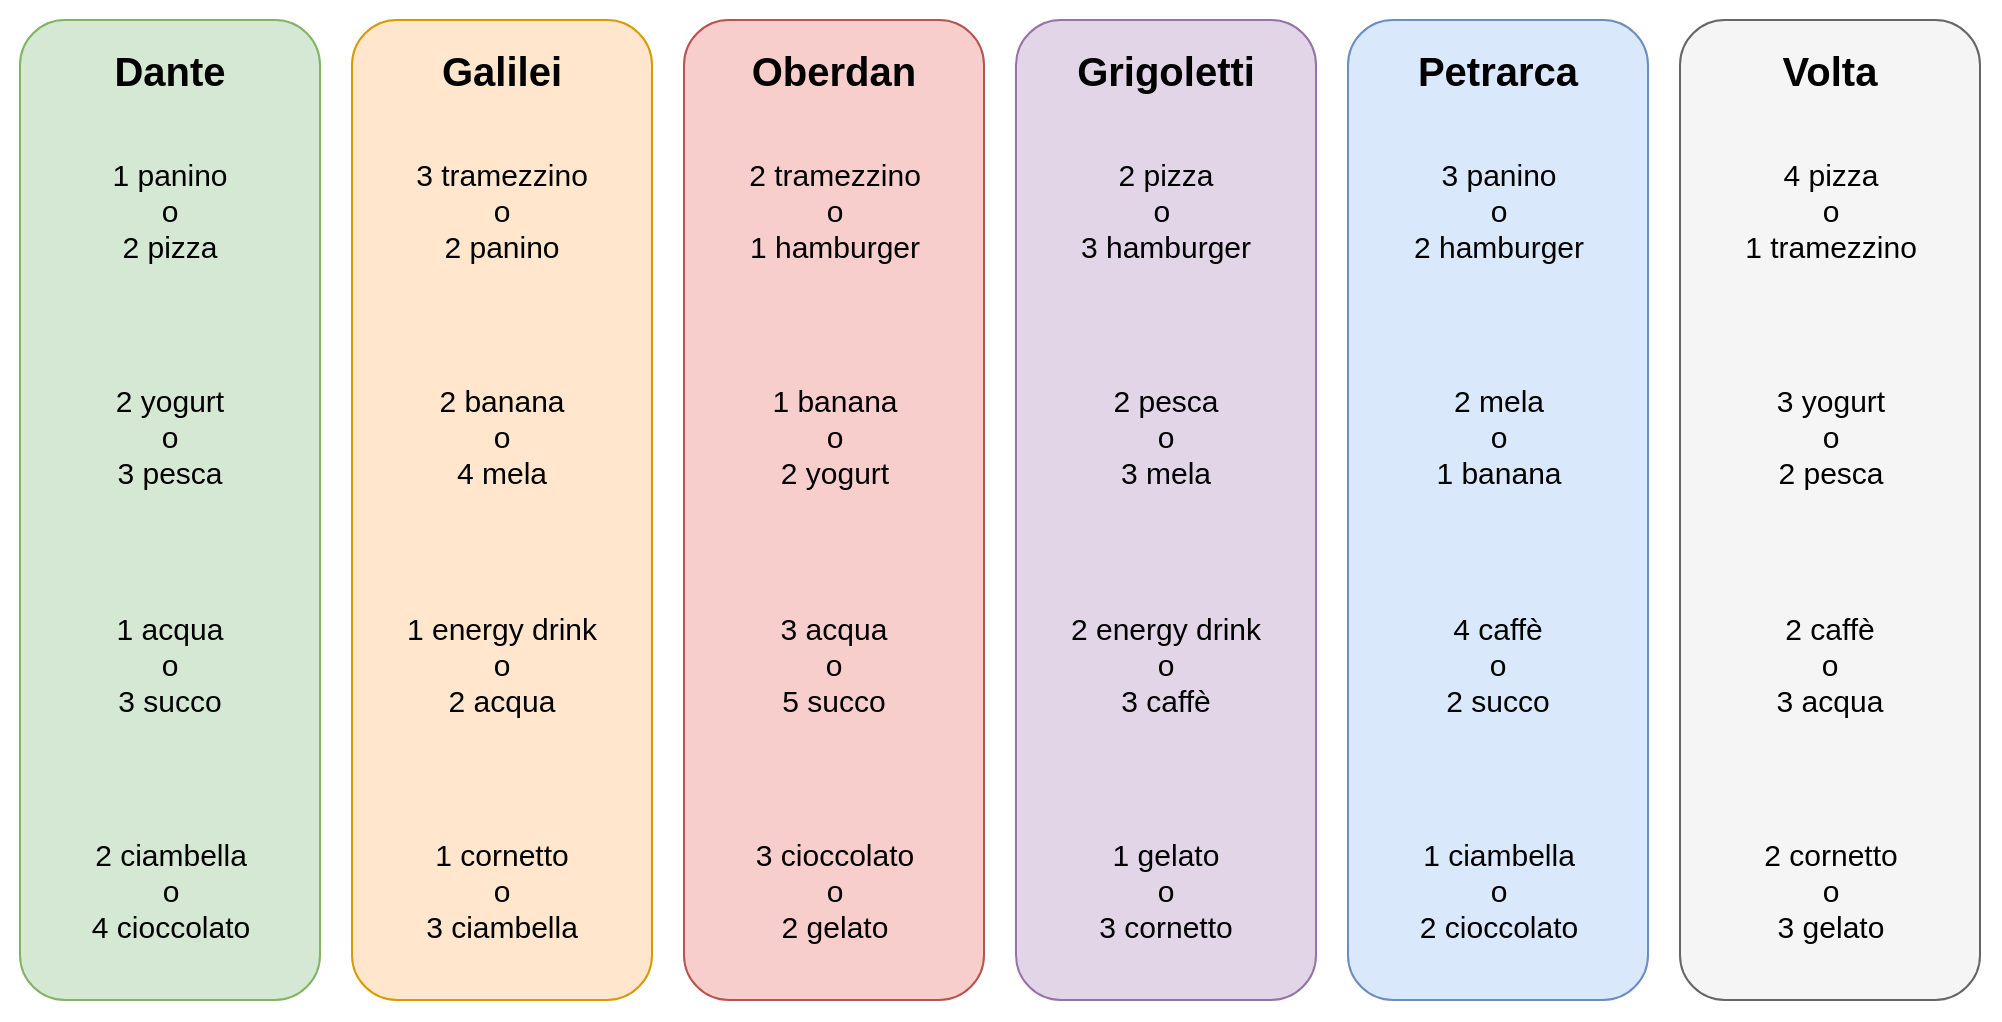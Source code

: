 <mxfile version="20.7.4" type="device"><diagram id="3oe-Xw0rLeRPdIxdRGP9" name="Page-1"><mxGraphModel dx="1434" dy="843" grid="1" gridSize="10" guides="1" tooltips="1" connect="1" arrows="1" fold="1" page="1" pageScale="1" pageWidth="850" pageHeight="1100" math="0" shadow="0"><root><mxCell id="0"/><mxCell id="1" parent="0"/><mxCell id="RC_9ULnz3piPJU11p-HZ-1" value="" style="rounded=0;whiteSpace=wrap;html=1;fillColor=default;strokeWidth=2;strokeColor=none;" parent="1" vertex="1"><mxGeometry x="10" y="10" width="1000" height="510" as="geometry"/></mxCell><mxCell id="RC_9ULnz3piPJU11p-HZ-39" value="" style="group" parent="1" vertex="1" connectable="0"><mxGeometry x="850" y="20" width="150" height="490" as="geometry"/></mxCell><mxCell id="RC_9ULnz3piPJU11p-HZ-32" value="" style="rounded=1;whiteSpace=wrap;html=1;fillColor=#f5f5f5;fontColor=#333333;strokeColor=#666666;" parent="RC_9ULnz3piPJU11p-HZ-39" vertex="1"><mxGeometry width="150" height="490" as="geometry"/></mxCell><mxCell id="RC_9ULnz3piPJU11p-HZ-33" value="Volta" style="text;html=1;strokeColor=none;fillColor=none;align=center;verticalAlign=middle;whiteSpace=wrap;rounded=0;fontSize=20;fontStyle=1" parent="RC_9ULnz3piPJU11p-HZ-39" vertex="1"><mxGeometry x="45" y="10" width="60" height="30" as="geometry"/></mxCell><mxCell id="RC_9ULnz3piPJU11p-HZ-34" value="4 pizza&lt;br&gt;o&lt;br&gt;1 tramezzino" style="text;html=1;strokeColor=none;fillColor=none;align=center;verticalAlign=middle;whiteSpace=wrap;rounded=0;fontSize=15;" parent="RC_9ULnz3piPJU11p-HZ-39" vertex="1"><mxGeometry x="27.5" y="80" width="95" height="30" as="geometry"/></mxCell><mxCell id="RC_9ULnz3piPJU11p-HZ-35" value="3 yogurt&lt;br&gt;o&lt;br&gt;2 pesca" style="text;html=1;strokeColor=none;fillColor=none;align=center;verticalAlign=middle;whiteSpace=wrap;rounded=0;fontSize=15;" parent="RC_9ULnz3piPJU11p-HZ-39" vertex="1"><mxGeometry x="32.5" y="193" width="85" height="30" as="geometry"/></mxCell><mxCell id="RC_9ULnz3piPJU11p-HZ-36" value="2 caffè&lt;br&gt;o&lt;br&gt;3 acqua" style="text;html=1;strokeColor=none;fillColor=none;align=center;verticalAlign=middle;whiteSpace=wrap;rounded=0;fontSize=15;" parent="RC_9ULnz3piPJU11p-HZ-39" vertex="1"><mxGeometry x="45" y="307" width="60" height="30" as="geometry"/></mxCell><mxCell id="RC_9ULnz3piPJU11p-HZ-37" value="2 cornetto&lt;br&gt;o&lt;br&gt;3 gelato" style="text;html=1;strokeColor=none;fillColor=none;align=center;verticalAlign=middle;whiteSpace=wrap;rounded=0;fontSize=15;" parent="RC_9ULnz3piPJU11p-HZ-39" vertex="1"><mxGeometry x="32.5" y="420" width="85" height="30" as="geometry"/></mxCell><mxCell id="RC_9ULnz3piPJU11p-HZ-40" value="" style="group" parent="1" vertex="1" connectable="0"><mxGeometry x="684" y="20" width="150" height="490" as="geometry"/></mxCell><mxCell id="RC_9ULnz3piPJU11p-HZ-6" value="" style="rounded=1;whiteSpace=wrap;html=1;fillColor=#dae8fc;strokeColor=#6c8ebf;" parent="RC_9ULnz3piPJU11p-HZ-40" vertex="1"><mxGeometry width="150" height="490" as="geometry"/></mxCell><mxCell id="RC_9ULnz3piPJU11p-HZ-11" value="Petrarca" style="text;html=1;strokeColor=none;fillColor=none;align=center;verticalAlign=middle;whiteSpace=wrap;rounded=0;fontSize=20;fontStyle=1" parent="RC_9ULnz3piPJU11p-HZ-40" vertex="1"><mxGeometry x="45" y="10" width="60" height="30" as="geometry"/></mxCell><mxCell id="RC_9ULnz3piPJU11p-HZ-16" value="3 panino&lt;br&gt;o&lt;br&gt;2 hamburger" style="text;html=1;strokeColor=none;fillColor=none;align=center;verticalAlign=middle;whiteSpace=wrap;rounded=0;fontSize=15;" parent="RC_9ULnz3piPJU11p-HZ-40" vertex="1"><mxGeometry x="27.5" y="80" width="95" height="30" as="geometry"/></mxCell><mxCell id="RC_9ULnz3piPJU11p-HZ-21" value="2 mela&lt;br&gt;o&lt;br&gt;1 banana" style="text;html=1;strokeColor=none;fillColor=none;align=center;verticalAlign=middle;whiteSpace=wrap;rounded=0;fontSize=15;" parent="RC_9ULnz3piPJU11p-HZ-40" vertex="1"><mxGeometry x="37.5" y="193" width="75" height="30" as="geometry"/></mxCell><mxCell id="RC_9ULnz3piPJU11p-HZ-26" value="4 caffè&lt;br&gt;o&lt;br&gt;2 succo" style="text;html=1;strokeColor=none;fillColor=none;align=center;verticalAlign=middle;whiteSpace=wrap;rounded=0;fontSize=15;" parent="RC_9ULnz3piPJU11p-HZ-40" vertex="1"><mxGeometry x="45" y="307" width="60" height="30" as="geometry"/></mxCell><mxCell id="RC_9ULnz3piPJU11p-HZ-31" value="1 ciambella&lt;br&gt;o&lt;br&gt;2 cioccolato" style="text;html=1;strokeColor=none;fillColor=none;align=center;verticalAlign=middle;whiteSpace=wrap;rounded=0;fontSize=15;" parent="RC_9ULnz3piPJU11p-HZ-40" vertex="1"><mxGeometry x="32.5" y="420" width="85" height="30" as="geometry"/></mxCell><mxCell id="RC_9ULnz3piPJU11p-HZ-41" value="" style="group" parent="1" vertex="1" connectable="0"><mxGeometry x="518" y="20" width="150" height="490" as="geometry"/></mxCell><mxCell id="RC_9ULnz3piPJU11p-HZ-5" value="" style="rounded=1;whiteSpace=wrap;html=1;fillColor=#e1d5e7;strokeColor=#9673a6;" parent="RC_9ULnz3piPJU11p-HZ-41" vertex="1"><mxGeometry width="150" height="490" as="geometry"/></mxCell><mxCell id="RC_9ULnz3piPJU11p-HZ-10" value="Grigoletti" style="text;html=1;strokeColor=none;fillColor=none;align=center;verticalAlign=middle;whiteSpace=wrap;rounded=0;fontSize=20;fontStyle=1" parent="RC_9ULnz3piPJU11p-HZ-41" vertex="1"><mxGeometry x="45" y="10" width="60" height="30" as="geometry"/></mxCell><mxCell id="RC_9ULnz3piPJU11p-HZ-15" value="2 pizza&lt;br&gt;o&amp;nbsp;&lt;br&gt;3 hamburger" style="text;html=1;strokeColor=none;fillColor=none;align=center;verticalAlign=middle;whiteSpace=wrap;rounded=0;fontSize=15;" parent="RC_9ULnz3piPJU11p-HZ-41" vertex="1"><mxGeometry x="30" y="80" width="90" height="30" as="geometry"/></mxCell><mxCell id="RC_9ULnz3piPJU11p-HZ-20" value="2 pesca&lt;br&gt;o&lt;br&gt;3 mela" style="text;html=1;strokeColor=none;fillColor=none;align=center;verticalAlign=middle;whiteSpace=wrap;rounded=0;fontSize=15;" parent="RC_9ULnz3piPJU11p-HZ-41" vertex="1"><mxGeometry x="45" y="193" width="60" height="30" as="geometry"/></mxCell><mxCell id="RC_9ULnz3piPJU11p-HZ-25" value="2 energy drink&lt;br&gt;o&lt;br&gt;3 caffè" style="text;html=1;strokeColor=none;fillColor=none;align=center;verticalAlign=middle;whiteSpace=wrap;rounded=0;fontSize=15;" parent="RC_9ULnz3piPJU11p-HZ-41" vertex="1"><mxGeometry x="20" y="307" width="110" height="30" as="geometry"/></mxCell><mxCell id="RC_9ULnz3piPJU11p-HZ-30" value="1 gelato&lt;br&gt;o&lt;br&gt;3 cornetto" style="text;html=1;strokeColor=none;fillColor=none;align=center;verticalAlign=middle;whiteSpace=wrap;rounded=0;fontSize=15;" parent="RC_9ULnz3piPJU11p-HZ-41" vertex="1"><mxGeometry x="40" y="420" width="70" height="30" as="geometry"/></mxCell><mxCell id="RC_9ULnz3piPJU11p-HZ-44" value="" style="group" parent="1" vertex="1" connectable="0"><mxGeometry x="352" y="20" width="150" height="490" as="geometry"/></mxCell><mxCell id="RC_9ULnz3piPJU11p-HZ-4" value="" style="rounded=1;whiteSpace=wrap;html=1;fillColor=#f8cecc;strokeColor=#b85450;" parent="RC_9ULnz3piPJU11p-HZ-44" vertex="1"><mxGeometry width="150" height="490" as="geometry"/></mxCell><mxCell id="RC_9ULnz3piPJU11p-HZ-9" value="Oberdan" style="text;html=1;strokeColor=none;fillColor=none;align=center;verticalAlign=middle;whiteSpace=wrap;rounded=0;fontSize=20;fontStyle=1" parent="RC_9ULnz3piPJU11p-HZ-44" vertex="1"><mxGeometry x="45" y="10" width="60" height="30" as="geometry"/></mxCell><mxCell id="RC_9ULnz3piPJU11p-HZ-14" value="2 tramezzino&lt;br&gt;o&lt;br&gt;1 hamburger" style="text;html=1;strokeColor=none;fillColor=none;align=center;verticalAlign=middle;whiteSpace=wrap;rounded=0;fontSize=15;" parent="RC_9ULnz3piPJU11p-HZ-44" vertex="1"><mxGeometry x="28" y="80" width="95" height="30" as="geometry"/></mxCell><mxCell id="RC_9ULnz3piPJU11p-HZ-19" value="1 banana&lt;br&gt;o&lt;br&gt;2 yogurt" style="text;html=1;strokeColor=none;fillColor=none;align=center;verticalAlign=middle;whiteSpace=wrap;rounded=0;fontSize=15;" parent="RC_9ULnz3piPJU11p-HZ-44" vertex="1"><mxGeometry x="38" y="193" width="75" height="30" as="geometry"/></mxCell><mxCell id="RC_9ULnz3piPJU11p-HZ-24" value="3 acqua&lt;br&gt;o&lt;br&gt;5 succo" style="text;html=1;strokeColor=none;fillColor=none;align=center;verticalAlign=middle;whiteSpace=wrap;rounded=0;fontSize=15;" parent="RC_9ULnz3piPJU11p-HZ-44" vertex="1"><mxGeometry x="45" y="307" width="60" height="30" as="geometry"/></mxCell><mxCell id="RC_9ULnz3piPJU11p-HZ-29" value="3 cioccolato&lt;br&gt;o&lt;br&gt;2 gelato" style="text;html=1;strokeColor=none;fillColor=none;align=center;verticalAlign=middle;whiteSpace=wrap;rounded=0;fontSize=15;" parent="RC_9ULnz3piPJU11p-HZ-44" vertex="1"><mxGeometry x="28" y="420" width="95" height="30" as="geometry"/></mxCell><mxCell id="RC_9ULnz3piPJU11p-HZ-45" value="" style="group" parent="1" vertex="1" connectable="0"><mxGeometry x="186" y="20" width="150" height="490" as="geometry"/></mxCell><mxCell id="RC_9ULnz3piPJU11p-HZ-3" value="" style="rounded=1;whiteSpace=wrap;html=1;fillColor=#ffe6cc;strokeColor=#d79b00;" parent="RC_9ULnz3piPJU11p-HZ-45" vertex="1"><mxGeometry width="150" height="490" as="geometry"/></mxCell><mxCell id="RC_9ULnz3piPJU11p-HZ-8" value="Galilei" style="text;html=1;strokeColor=none;fillColor=none;align=center;verticalAlign=middle;whiteSpace=wrap;rounded=0;fontSize=20;fontStyle=1" parent="RC_9ULnz3piPJU11p-HZ-45" vertex="1"><mxGeometry x="45" y="10" width="60" height="30" as="geometry"/></mxCell><mxCell id="RC_9ULnz3piPJU11p-HZ-13" value="3 tramezzino&lt;br&gt;o&lt;br&gt;2 panino" style="text;html=1;strokeColor=none;fillColor=none;align=center;verticalAlign=middle;whiteSpace=wrap;rounded=0;fontSize=15;" parent="RC_9ULnz3piPJU11p-HZ-45" vertex="1"><mxGeometry x="25" y="80" width="100" height="30" as="geometry"/></mxCell><mxCell id="RC_9ULnz3piPJU11p-HZ-18" value="2 banana&lt;br&gt;o&lt;br&gt;4 mela" style="text;html=1;strokeColor=none;fillColor=none;align=center;verticalAlign=middle;whiteSpace=wrap;rounded=0;fontSize=15;" parent="RC_9ULnz3piPJU11p-HZ-45" vertex="1"><mxGeometry x="40" y="193" width="70" height="30" as="geometry"/></mxCell><mxCell id="RC_9ULnz3piPJU11p-HZ-23" value="1 energy drink&lt;br&gt;o&lt;br&gt;2 acqua" style="text;html=1;strokeColor=none;fillColor=none;align=center;verticalAlign=middle;whiteSpace=wrap;rounded=0;fontSize=15;" parent="RC_9ULnz3piPJU11p-HZ-45" vertex="1"><mxGeometry x="25" y="307" width="100" height="30" as="geometry"/></mxCell><mxCell id="RC_9ULnz3piPJU11p-HZ-28" value="1 cornetto&lt;br&gt;o&lt;br&gt;3 ciambella" style="text;html=1;strokeColor=none;fillColor=none;align=center;verticalAlign=middle;whiteSpace=wrap;rounded=0;fontSize=15;" parent="RC_9ULnz3piPJU11p-HZ-45" vertex="1"><mxGeometry x="30" y="420" width="90" height="30" as="geometry"/></mxCell><mxCell id="RC_9ULnz3piPJU11p-HZ-46" value="" style="group" parent="1" vertex="1" connectable="0"><mxGeometry x="20" y="20" width="150" height="490" as="geometry"/></mxCell><mxCell id="RC_9ULnz3piPJU11p-HZ-2" value="" style="rounded=1;whiteSpace=wrap;html=1;fillColor=#d5e8d4;strokeColor=#82b366;" parent="RC_9ULnz3piPJU11p-HZ-46" vertex="1"><mxGeometry width="150" height="490" as="geometry"/></mxCell><mxCell id="RC_9ULnz3piPJU11p-HZ-7" value="Dante" style="text;html=1;strokeColor=none;fillColor=none;align=center;verticalAlign=middle;whiteSpace=wrap;rounded=0;fontSize=20;fontStyle=1" parent="RC_9ULnz3piPJU11p-HZ-46" vertex="1"><mxGeometry x="45" y="10" width="60" height="30" as="geometry"/></mxCell><mxCell id="RC_9ULnz3piPJU11p-HZ-12" value="1 panino&lt;br&gt;o&lt;br&gt;2 pizza" style="text;html=1;strokeColor=none;fillColor=none;align=center;verticalAlign=middle;whiteSpace=wrap;rounded=0;fontSize=15;" parent="RC_9ULnz3piPJU11p-HZ-46" vertex="1"><mxGeometry x="45" y="80" width="60" height="30" as="geometry"/></mxCell><mxCell id="RC_9ULnz3piPJU11p-HZ-17" value="2 yogurt&lt;br&gt;o&lt;br&gt;3 pesca" style="text;html=1;strokeColor=none;fillColor=none;align=center;verticalAlign=middle;whiteSpace=wrap;rounded=0;fontSize=15;" parent="RC_9ULnz3piPJU11p-HZ-46" vertex="1"><mxGeometry x="45" y="193" width="60" height="30" as="geometry"/></mxCell><mxCell id="RC_9ULnz3piPJU11p-HZ-22" value="1 acqua&lt;br&gt;o&lt;br&gt;3 succo" style="text;html=1;strokeColor=none;fillColor=none;align=center;verticalAlign=middle;whiteSpace=wrap;rounded=0;fontSize=15;" parent="RC_9ULnz3piPJU11p-HZ-46" vertex="1"><mxGeometry x="45" y="307" width="60" height="30" as="geometry"/></mxCell><mxCell id="RC_9ULnz3piPJU11p-HZ-27" value="2 ciambella&lt;br&gt;o&lt;br&gt;4 cioccolato" style="text;html=1;strokeColor=none;fillColor=none;align=center;verticalAlign=middle;whiteSpace=wrap;rounded=0;fontSize=15;" parent="RC_9ULnz3piPJU11p-HZ-46" vertex="1"><mxGeometry x="32.5" y="420" width="85" height="30" as="geometry"/></mxCell></root></mxGraphModel></diagram></mxfile>